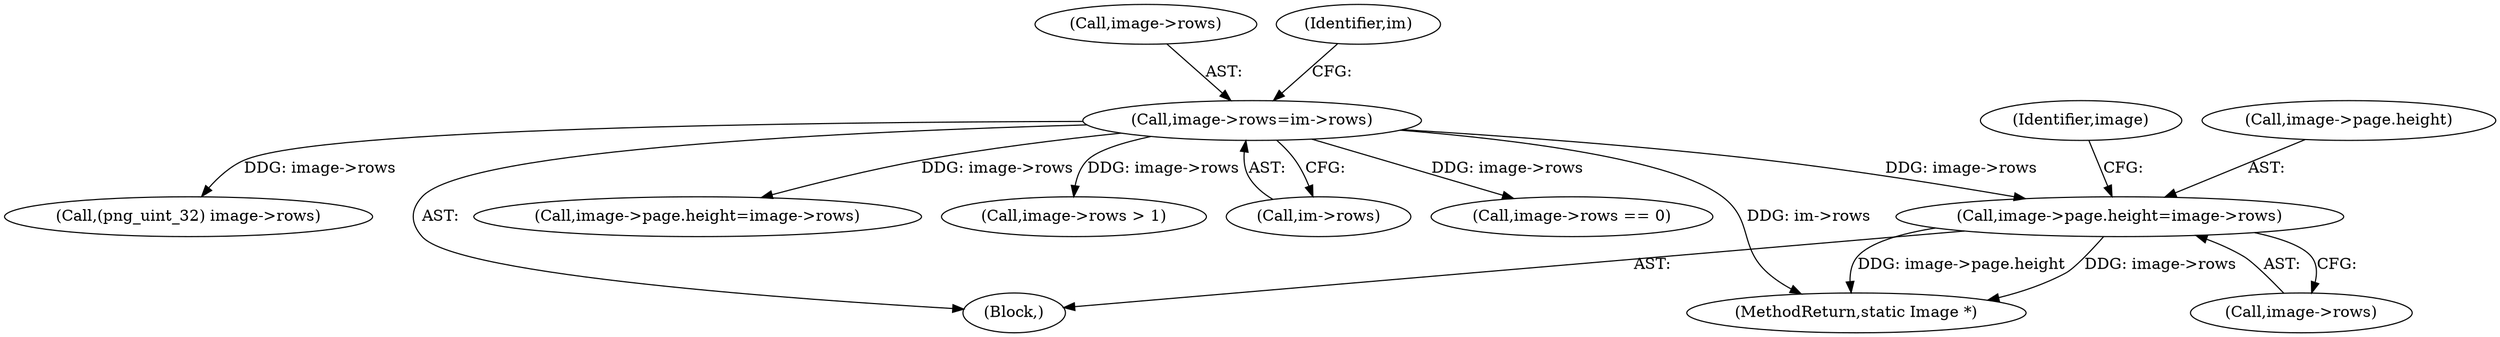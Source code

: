 digraph "0_ImageMagick_22e0310345499ffe906c604428f2a3a668942b05@pointer" {
"1006530" [label="(Call,image->page.height=image->rows)"];
"1006510" [label="(Call,image->rows=im->rows)"];
"1006510" [label="(Call,image->rows=im->rows)"];
"1004910" [label="(Call,image->rows > 1)"];
"1006511" [label="(Call,image->rows)"];
"1004756" [label="(Call,image->rows == 0)"];
"1006542" [label="(Identifier,image)"];
"1006518" [label="(Identifier,im)"];
"1007383" [label="(MethodReturn,static Image *)"];
"1006530" [label="(Call,image->page.height=image->rows)"];
"1006514" [label="(Call,im->rows)"];
"1004943" [label="(Call,(png_uint_32) image->rows)"];
"1006502" [label="(Block,)"];
"1006466" [label="(Call,image->page.height=image->rows)"];
"1006531" [label="(Call,image->page.height)"];
"1006536" [label="(Call,image->rows)"];
"1006530" -> "1006502"  [label="AST: "];
"1006530" -> "1006536"  [label="CFG: "];
"1006531" -> "1006530"  [label="AST: "];
"1006536" -> "1006530"  [label="AST: "];
"1006542" -> "1006530"  [label="CFG: "];
"1006530" -> "1007383"  [label="DDG: image->page.height"];
"1006530" -> "1007383"  [label="DDG: image->rows"];
"1006510" -> "1006530"  [label="DDG: image->rows"];
"1006510" -> "1006502"  [label="AST: "];
"1006510" -> "1006514"  [label="CFG: "];
"1006511" -> "1006510"  [label="AST: "];
"1006514" -> "1006510"  [label="AST: "];
"1006518" -> "1006510"  [label="CFG: "];
"1006510" -> "1007383"  [label="DDG: im->rows"];
"1006510" -> "1004756"  [label="DDG: image->rows"];
"1006510" -> "1004910"  [label="DDG: image->rows"];
"1006510" -> "1004943"  [label="DDG: image->rows"];
"1006510" -> "1006466"  [label="DDG: image->rows"];
}
